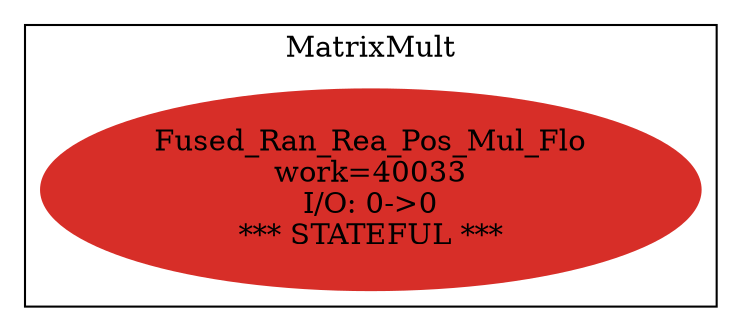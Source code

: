 digraph streamit {
size="6.5,9"
subgraph cluster_node1 {
 color = black

 label="MatrixMult";
node2 [ label="Fused_Ran_Rea_Pos_Mul_Flo\nwork=40033\nI/O: 0->0\n*** STATEFUL ***" color="0.00555,0.81,0.84" style="filled" ]
}
}
